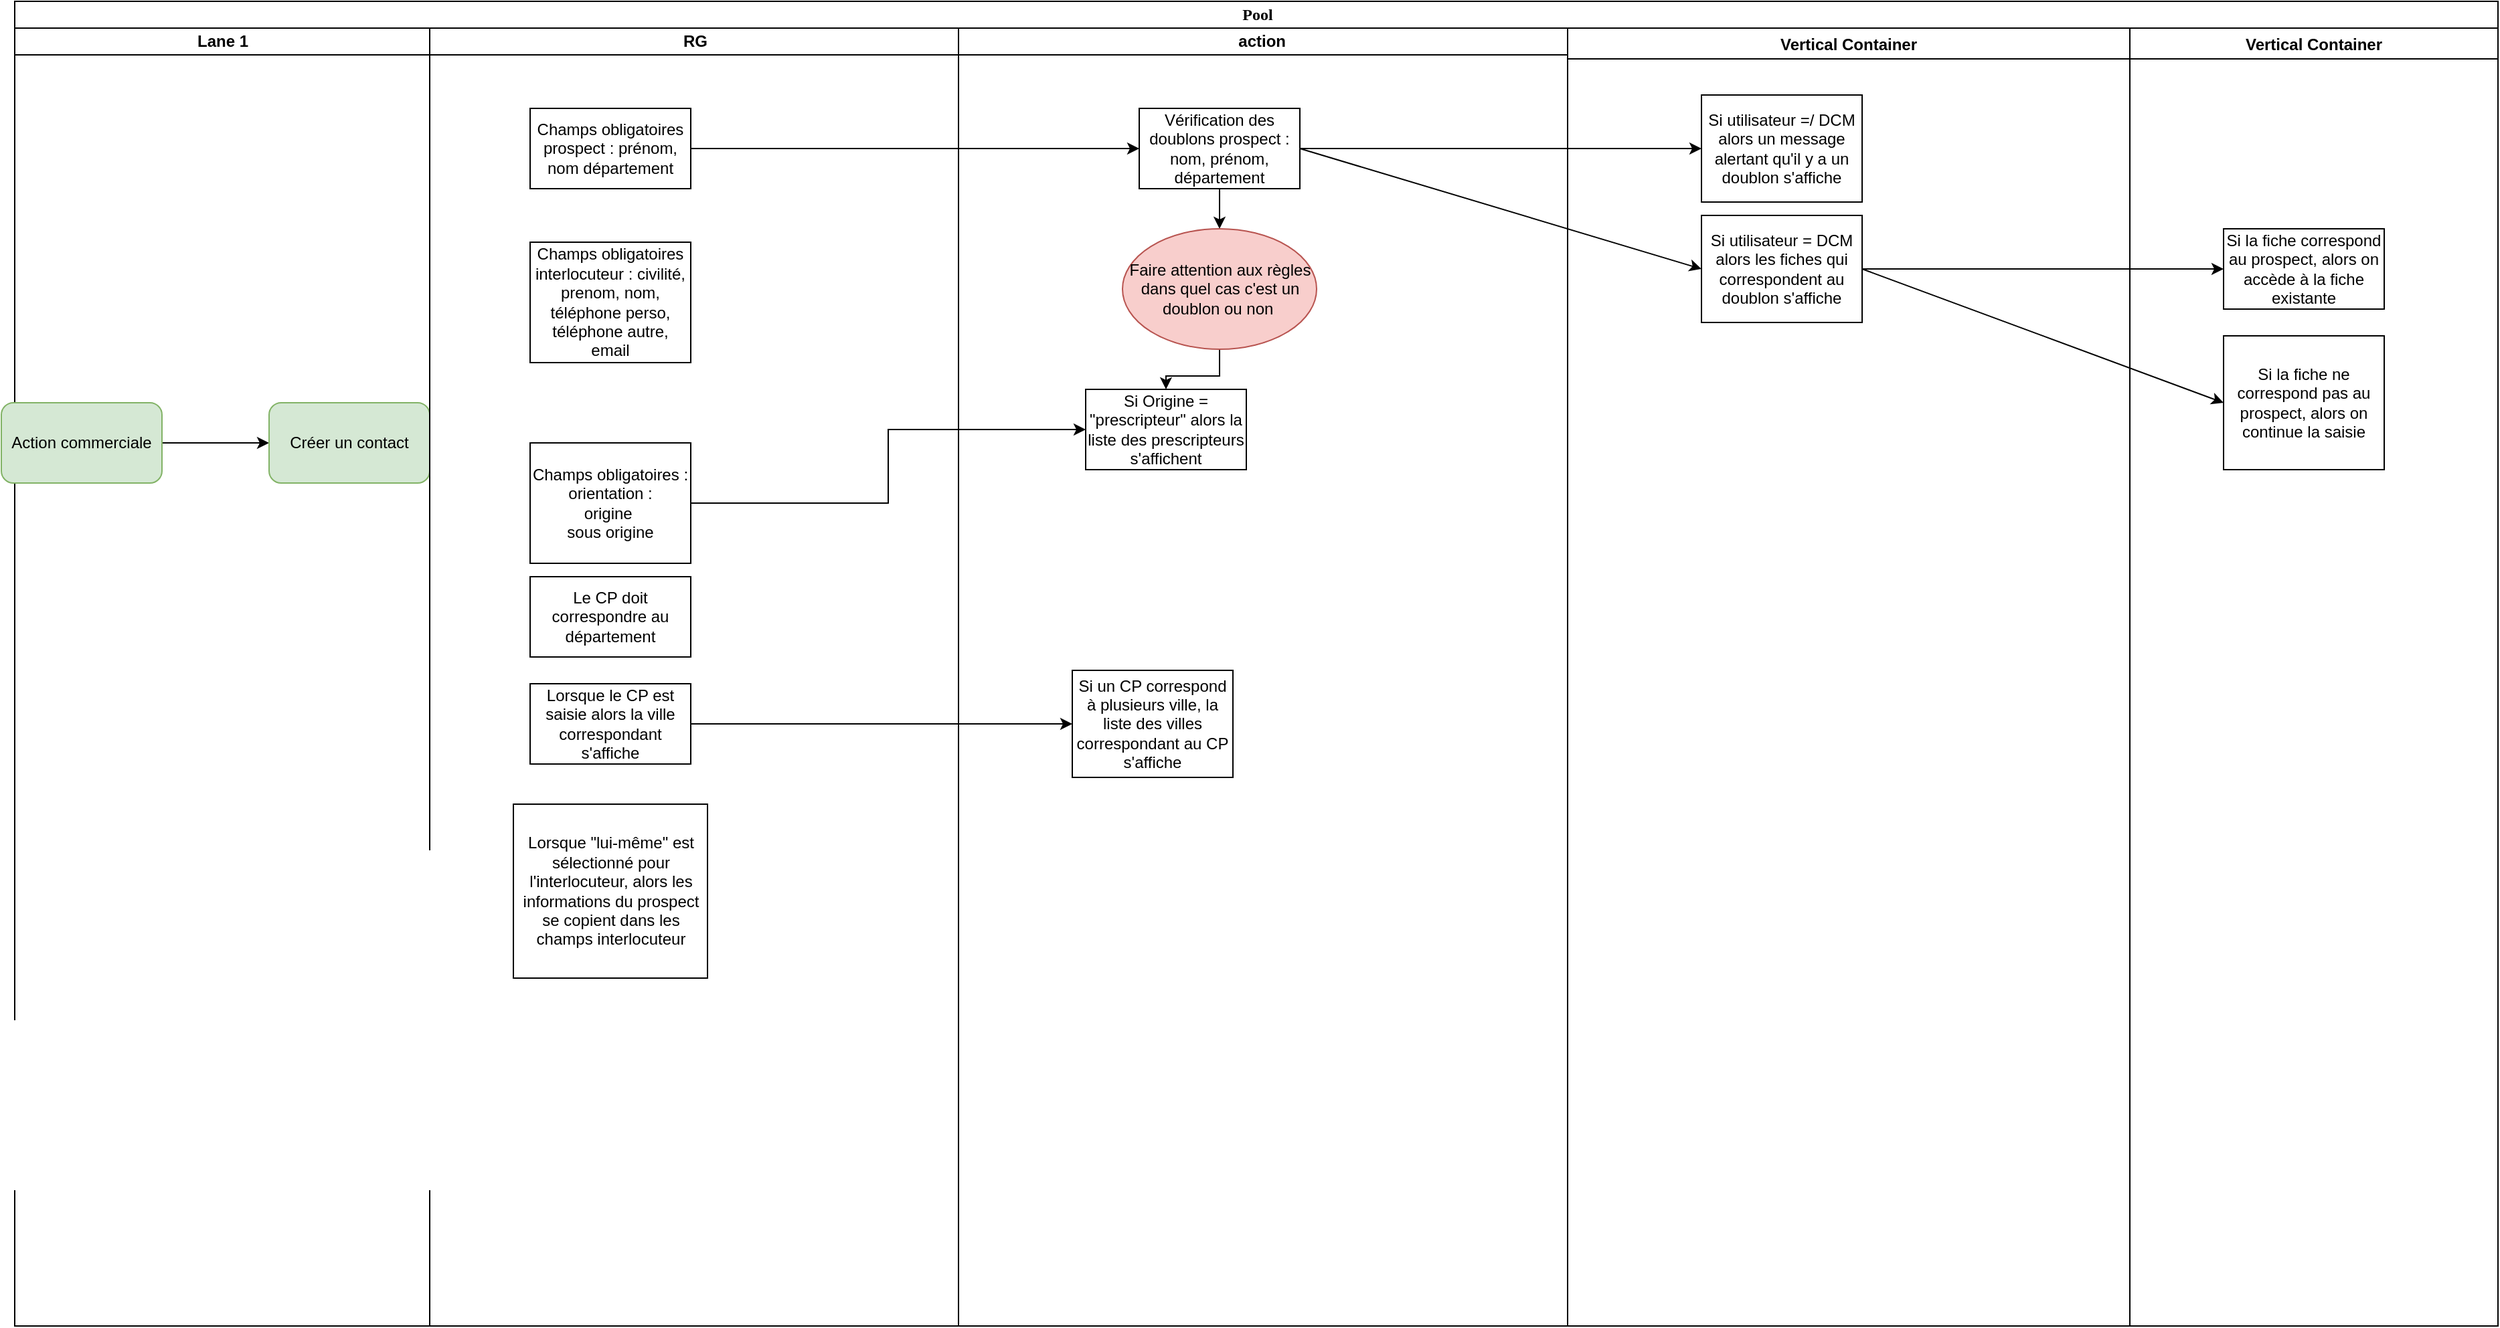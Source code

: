 <mxfile version="14.9.6" type="device"><diagram name="Page-1" id="0783ab3e-0a74-02c8-0abd-f7b4e66b4bec"><mxGraphModel dx="1024" dy="592" grid="1" gridSize="10" guides="1" tooltips="1" connect="1" arrows="1" fold="1" page="1" pageScale="1" pageWidth="850" pageHeight="1100" background="none" math="0" shadow="0"><root><mxCell id="0"/><mxCell id="1" parent="0"/><mxCell id="rklV8TO8--jUROhG95a9-4" value="" style="group" parent="1" vertex="1" connectable="0"><mxGeometry x="130" y="20" width="1500" height="990" as="geometry"/></mxCell><mxCell id="1c1d494c118603dd-1" value="Pool" style="swimlane;html=1;childLayout=stackLayout;startSize=20;rounded=0;shadow=0;comic=0;labelBackgroundColor=none;strokeWidth=1;fontFamily=Verdana;fontSize=12;align=center;" parent="rklV8TO8--jUROhG95a9-4" vertex="1"><mxGeometry x="-80" width="1855" height="990" as="geometry"/></mxCell><mxCell id="1c1d494c118603dd-2" value="Lane 1" style="swimlane;html=1;startSize=20;" parent="1c1d494c118603dd-1" vertex="1"><mxGeometry y="20" width="310" height="970" as="geometry"/></mxCell><mxCell id="PGCA0M5NleCYXn53jrqP-40" value="" style="edgeStyle=orthogonalEdgeStyle;rounded=0;orthogonalLoop=1;jettySize=auto;html=1;" edge="1" parent="1c1d494c118603dd-2" source="rklV8TO8--jUROhG95a9-1" target="PGCA0M5NleCYXn53jrqP-39"><mxGeometry relative="1" as="geometry"/></mxCell><mxCell id="rklV8TO8--jUROhG95a9-1" value="Action commerciale" style="rounded=1;whiteSpace=wrap;html=1;fillColor=#d5e8d4;strokeColor=#82b366;" parent="1c1d494c118603dd-2" vertex="1"><mxGeometry x="-10" y="280" width="120" height="60" as="geometry"/></mxCell><mxCell id="PGCA0M5NleCYXn53jrqP-39" value="Créer un contact" style="whiteSpace=wrap;html=1;rounded=1;strokeColor=#82b366;fillColor=#d5e8d4;" vertex="1" parent="1c1d494c118603dd-2"><mxGeometry x="190" y="280" width="120" height="60" as="geometry"/></mxCell><mxCell id="1c1d494c118603dd-3" value="RG" style="swimlane;html=1;startSize=20;" parent="1c1d494c118603dd-1" vertex="1"><mxGeometry x="310" y="20" width="395" height="970" as="geometry"/></mxCell><mxCell id="rklV8TO8--jUROhG95a9-2" value="Champs obligatoires prospect : prénom, nom département" style="rounded=0;whiteSpace=wrap;html=1;" parent="1c1d494c118603dd-3" vertex="1"><mxGeometry x="75" y="60" width="120" height="60" as="geometry"/></mxCell><mxCell id="rklV8TO8--jUROhG95a9-14" value="Champs obligatoires interlocuteur : civilité, prenom, nom, téléphone perso, téléphone autre, email" style="rounded=0;whiteSpace=wrap;html=1;" parent="1c1d494c118603dd-3" vertex="1"><mxGeometry x="75" y="160" width="120" height="90" as="geometry"/></mxCell><mxCell id="rklV8TO8--jUROhG95a9-36" value="Champs obligatoires : orientation :&lt;br&gt;origine&amp;nbsp;&lt;br&gt;sous origine" style="rounded=0;whiteSpace=wrap;html=1;" parent="1c1d494c118603dd-3" vertex="1"><mxGeometry x="75" y="310" width="120" height="90" as="geometry"/></mxCell><mxCell id="PGCA0M5NleCYXn53jrqP-32" value="Le CP doit correspondre au département" style="rounded=0;whiteSpace=wrap;html=1;" vertex="1" parent="1c1d494c118603dd-3"><mxGeometry x="75" y="410" width="120" height="60" as="geometry"/></mxCell><mxCell id="PGCA0M5NleCYXn53jrqP-33" value="Lorsque le CP est saisie alors la ville correspondant s'affiche" style="rounded=0;whiteSpace=wrap;html=1;" vertex="1" parent="1c1d494c118603dd-3"><mxGeometry x="75" y="490" width="120" height="60" as="geometry"/></mxCell><mxCell id="PGCA0M5NleCYXn53jrqP-36" value="Lorsque &quot;lui-même&quot; est sélectionné pour l'interlocuteur, alors les informations du prospect se copient dans les champs interlocuteur" style="rounded=0;whiteSpace=wrap;html=1;" vertex="1" parent="1c1d494c118603dd-3"><mxGeometry x="62.5" y="580" width="145" height="130" as="geometry"/></mxCell><mxCell id="1c1d494c118603dd-4" value="action&amp;nbsp;" style="swimlane;html=1;startSize=20;" parent="1c1d494c118603dd-1" vertex="1"><mxGeometry x="705" y="20" width="455" height="970" as="geometry"><mxRectangle x="500" y="20" width="30" height="970" as="alternateBounds"/></mxGeometry></mxCell><mxCell id="PGCA0M5NleCYXn53jrqP-38" value="" style="edgeStyle=orthogonalEdgeStyle;rounded=0;orthogonalLoop=1;jettySize=auto;html=1;" edge="1" parent="1c1d494c118603dd-4" source="rklV8TO8--jUROhG95a9-31" target="PGCA0M5NleCYXn53jrqP-37"><mxGeometry relative="1" as="geometry"/></mxCell><mxCell id="rklV8TO8--jUROhG95a9-31" value="Vérification des doublons prospect : nom, prénom, département" style="whiteSpace=wrap;html=1;rounded=0;" parent="1c1d494c118603dd-4" vertex="1"><mxGeometry x="135" y="60" width="120" height="60" as="geometry"/></mxCell><mxCell id="rklV8TO8--jUROhG95a9-39" value="Si Origine = &quot;prescripteur&quot; alors la liste des prescripteurs s'affichent" style="whiteSpace=wrap;html=1;rounded=0;" parent="1c1d494c118603dd-4" vertex="1"><mxGeometry x="95" y="270" width="120" height="60" as="geometry"/></mxCell><mxCell id="PGCA0M5NleCYXn53jrqP-34" value="Si un CP correspond à plusieurs ville, la liste des villes correspondant au CP s'affiche" style="whiteSpace=wrap;html=1;rounded=0;" vertex="1" parent="1c1d494c118603dd-4"><mxGeometry x="85" y="480" width="120" height="80" as="geometry"/></mxCell><mxCell id="PGCA0M5NleCYXn53jrqP-41" value="" style="edgeStyle=orthogonalEdgeStyle;rounded=0;orthogonalLoop=1;jettySize=auto;html=1;" edge="1" parent="1c1d494c118603dd-4" source="PGCA0M5NleCYXn53jrqP-37" target="rklV8TO8--jUROhG95a9-39"><mxGeometry relative="1" as="geometry"/></mxCell><mxCell id="PGCA0M5NleCYXn53jrqP-37" value="Faire attention aux règles dans quel cas c'est un doublon ou non&amp;nbsp;" style="ellipse;whiteSpace=wrap;html=1;rounded=0;fillColor=#f8cecc;strokeColor=#b85450;" vertex="1" parent="1c1d494c118603dd-4"><mxGeometry x="122.5" y="150" width="145" height="90" as="geometry"/></mxCell><mxCell id="rklV8TO8--jUROhG95a9-26" value="Vertical Container" style="swimlane;" parent="1c1d494c118603dd-1" vertex="1"><mxGeometry x="1160" y="20" width="420" height="970" as="geometry"/></mxCell><mxCell id="PGCA0M5NleCYXn53jrqP-1" value="Si utilisateur =/ DCM alors un message alertant qu'il y a un doublon s'affiche" style="whiteSpace=wrap;html=1;rounded=0;" vertex="1" parent="rklV8TO8--jUROhG95a9-26"><mxGeometry x="100" y="50" width="120" height="80" as="geometry"/></mxCell><mxCell id="PGCA0M5NleCYXn53jrqP-18" value="Si utilisateur = DCM alors les fiches qui correspondent au doublon s'affiche" style="whiteSpace=wrap;html=1;rounded=0;" vertex="1" parent="rklV8TO8--jUROhG95a9-26"><mxGeometry x="100" y="140" width="120" height="80" as="geometry"/></mxCell><mxCell id="rklV8TO8--jUROhG95a9-32" value="" style="edgeStyle=orthogonalEdgeStyle;rounded=0;orthogonalLoop=1;jettySize=auto;html=1;" parent="1c1d494c118603dd-1" source="rklV8TO8--jUROhG95a9-2" target="rklV8TO8--jUROhG95a9-31" edge="1"><mxGeometry relative="1" as="geometry"/></mxCell><mxCell id="rklV8TO8--jUROhG95a9-40" value="" style="edgeStyle=orthogonalEdgeStyle;rounded=0;orthogonalLoop=1;jettySize=auto;html=1;" parent="1c1d494c118603dd-1" source="rklV8TO8--jUROhG95a9-36" target="rklV8TO8--jUROhG95a9-39" edge="1"><mxGeometry relative="1" as="geometry"/></mxCell><mxCell id="PGCA0M5NleCYXn53jrqP-2" value="" style="edgeStyle=orthogonalEdgeStyle;rounded=0;orthogonalLoop=1;jettySize=auto;html=1;" edge="1" parent="1c1d494c118603dd-1" source="rklV8TO8--jUROhG95a9-31" target="PGCA0M5NleCYXn53jrqP-1"><mxGeometry relative="1" as="geometry"/></mxCell><mxCell id="PGCA0M5NleCYXn53jrqP-19" value="" style="endArrow=classic;html=1;exitX=1;exitY=0.5;exitDx=0;exitDy=0;entryX=0;entryY=0.5;entryDx=0;entryDy=0;" edge="1" parent="1c1d494c118603dd-1" source="rklV8TO8--jUROhG95a9-31" target="PGCA0M5NleCYXn53jrqP-18"><mxGeometry width="50" height="50" relative="1" as="geometry"><mxPoint x="1230" y="370" as="sourcePoint"/><mxPoint x="1280" y="320" as="targetPoint"/></mxGeometry></mxCell><mxCell id="PGCA0M5NleCYXn53jrqP-25" value="Vertical Container" style="swimlane;" vertex="1" parent="1c1d494c118603dd-1"><mxGeometry x="1580" y="20" width="275" height="970" as="geometry"/></mxCell><mxCell id="PGCA0M5NleCYXn53jrqP-28" value="Si la fiche correspond au prospect, alors on accède à la fiche existante&lt;span style=&quot;color: rgba(0 , 0 , 0 , 0) ; font-family: monospace ; font-size: 0px&quot;&gt;%3CmxGraphModel%3E%3Croot%3E%3CmxCell%20id%3D%220%22%2F%3E%3CmxCell%20id%3D%221%22%20parent%3D%220%22%2F%3E%3CmxCell%20id%3D%222%22%20value%3D%22Vertical%20Container%22%20style%3D%22swimlane%3B%22%20vertex%3D%221%22%20parent%3D%221%22%3E%3CmxGeometry%20x%3D%221150%22%20y%3D%2240%22%20width%3D%22275%22%20height%3D%22970%22%20as%3D%22geometry%22%2F%3E%3C%2FmxCell%3E%3CmxCell%20id%3D%223%22%20value%3D%22Si%20utilisateur%20%3D%2F%20DCM%20alors%20un%20message%20alertant%20qu'il%20y%20a%20un%20doublon%20s'affiche%22%20style%3D%22whiteSpace%3Dwrap%3Bhtml%3D1%3Brounded%3D0%3B%22%20vertex%3D%221%22%20parent%3D%222%22%3E%3CmxGeometry%20x%3D%22100%22%20y%3D%2250%22%20width%3D%22120%22%20height%3D%2280%22%20as%3D%22geometry%22%2F%3E%3C%2FmxCell%3E%3CmxCell%20id%3D%224%22%20value%3D%22Si%20utilisateur%20%3D%20DCM%20alors%20les%20fiches%20qui%20correspondent%20au%20doublon%20s'affiche%22%20style%3D%22whiteSpace%3Dwrap%3Bhtml%3D1%3Brounded%3D0%3B%22%20vertex%3D%221%22%20parent%3D%222%22%3E%3CmxGeometry%20x%3D%22100%22%20y%3D%22140%22%20width%3D%22120%22%20height%3D%2280%22%20as%3D%22geometry%22%2F%3E%3C%2FmxCell%3E%3C%2Froot%3E%3C%2FmxGraphModel%3E&lt;/span&gt;" style="whiteSpace=wrap;html=1;rounded=0;" vertex="1" parent="PGCA0M5NleCYXn53jrqP-25"><mxGeometry x="70" y="150" width="120" height="60" as="geometry"/></mxCell><mxCell id="PGCA0M5NleCYXn53jrqP-30" value="Si la fiche ne correspond pas au prospect, alors on continue la saisie&lt;span style=&quot;color: rgba(0 , 0 , 0 , 0) ; font-family: monospace ; font-size: 0px&quot;&gt;%3CmxGraphModel%3E%3Croot%3E%3CmxCell%20id%3D%220%22%2F%3E%3CmxCell%20id%3D%221%22%20parent%3D%220%22%2F%3E%3CmxCell%20id%3D%222%22%20value%3D%22Vertical%20Container%22%20style%3D%22swimlane%3B%22%20vertex%3D%221%22%20parent%3D%221%22%3E%3CmxGeometry%20x%3D%221150%22%20y%3D%2240%22%20width%3D%22275%22%20height%3D%22970%22%20as%3D%22geometry%22%2F%3E%3C%2FmxCell%3E%3CmxCell%20id%3D%223%22%20value%3D%22Si%20utilisateur%20%3D%2F%20DCM%20alors%20un%20message%20alertant%20qu'il%20y%20a%20un%20doublon%20s'affiche%22%20style%3D%22whiteSpace%3Dwrap%3Bhtml%3D1%3Brounded%3D0%3B%22%20vertex%3D%221%22%20parent%3D%222%22%3E%3CmxGeometry%20x%3D%22100%22%20y%3D%2250%22%20width%3D%22120%22%20height%3D%2280%22%20as%3D%22geometry%22%2F%3E%3C%2FmxCell%3E%3CmxCell%20id%3D%224%22%20value%3D%22Si%20utilisateur%20%3D%20DCM%20alors%20les%20fiches%20qui%20correspondent%20au%20doublon%20s'affiche%22%20style%3D%22whiteSpace%3Dwrap%3Bhtml%3D1%3Brounded%3D0%3B%22%20vertex%3D%221%22%20parent%3D%222%22%3E%3CmxGeometry%20x%3D%22100%22%20y%3D%22140%22%20width%3D%22120%22%20height%3D%2280%22%20as%3D%22geometry%22%2F%3E%3C%2FmxCell%3E%3C%2Froot%3E%3C%2FmxGraphModel%3E&lt;/span&gt;" style="whiteSpace=wrap;html=1;rounded=0;" vertex="1" parent="PGCA0M5NleCYXn53jrqP-25"><mxGeometry x="70" y="230" width="120" height="100" as="geometry"/></mxCell><mxCell id="PGCA0M5NleCYXn53jrqP-29" value="" style="edgeStyle=orthogonalEdgeStyle;rounded=0;orthogonalLoop=1;jettySize=auto;html=1;" edge="1" parent="1c1d494c118603dd-1" source="PGCA0M5NleCYXn53jrqP-18" target="PGCA0M5NleCYXn53jrqP-28"><mxGeometry relative="1" as="geometry"/></mxCell><mxCell id="PGCA0M5NleCYXn53jrqP-31" value="" style="endArrow=classic;html=1;exitX=1;exitY=0.5;exitDx=0;exitDy=0;entryX=0;entryY=0.5;entryDx=0;entryDy=0;" edge="1" parent="1c1d494c118603dd-1" source="PGCA0M5NleCYXn53jrqP-18" target="PGCA0M5NleCYXn53jrqP-30"><mxGeometry width="50" height="50" relative="1" as="geometry"><mxPoint x="1460" y="320" as="sourcePoint"/><mxPoint x="1510" y="270" as="targetPoint"/></mxGeometry></mxCell><mxCell id="PGCA0M5NleCYXn53jrqP-35" value="" style="edgeStyle=orthogonalEdgeStyle;rounded=0;orthogonalLoop=1;jettySize=auto;html=1;" edge="1" parent="1c1d494c118603dd-1" source="PGCA0M5NleCYXn53jrqP-33" target="PGCA0M5NleCYXn53jrqP-34"><mxGeometry relative="1" as="geometry"/></mxCell></root></mxGraphModel></diagram></mxfile>